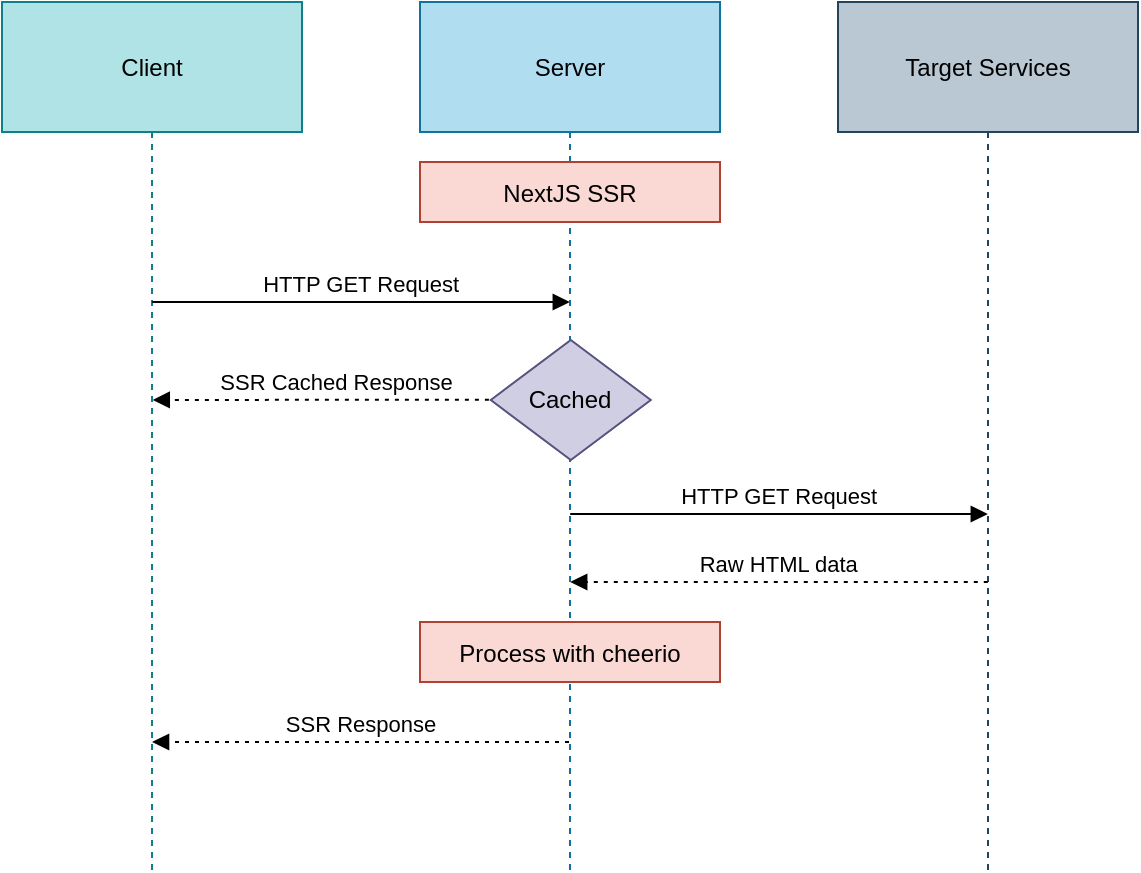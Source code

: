 <mxfile version="24.5.2" type="device">
  <diagram name="Page-1" id="70qw56A--3L_OB82kuiK">
    <mxGraphModel dx="936" dy="716" grid="1" gridSize="10" guides="1" tooltips="1" connect="1" arrows="1" fold="1" page="1" pageScale="1" pageWidth="850" pageHeight="1100" math="0" shadow="0">
      <root>
        <mxCell id="0" />
        <mxCell id="1" parent="0" />
        <mxCell id="2" value="Client" style="shape=umlLifeline;perimeter=lifelinePerimeter;whiteSpace=wrap;container=1;dropTarget=0;collapsible=0;recursiveResize=0;outlineConnect=0;portConstraint=eastwest;newEdgeStyle={&quot;edgeStyle&quot;:&quot;elbowEdgeStyle&quot;,&quot;elbow&quot;:&quot;vertical&quot;,&quot;curved&quot;:0,&quot;rounded&quot;:0};size=65;fillColor=#b0e3e6;strokeColor=#0e8088;" parent="1" vertex="1">
          <mxGeometry width="150" height="434" as="geometry" />
        </mxCell>
        <mxCell id="3" value="Server" style="shape=umlLifeline;perimeter=lifelinePerimeter;whiteSpace=wrap;container=1;dropTarget=0;collapsible=0;recursiveResize=0;outlineConnect=0;portConstraint=eastwest;newEdgeStyle={&quot;edgeStyle&quot;:&quot;elbowEdgeStyle&quot;,&quot;elbow&quot;:&quot;vertical&quot;,&quot;curved&quot;:0,&quot;rounded&quot;:0};size=65;fillColor=#b1ddf0;strokeColor=#10739e;" parent="1" vertex="1">
          <mxGeometry x="209" width="150" height="434" as="geometry" />
        </mxCell>
        <mxCell id="4" value="Target Services" style="shape=umlLifeline;perimeter=lifelinePerimeter;whiteSpace=wrap;container=1;dropTarget=0;collapsible=0;recursiveResize=0;outlineConnect=0;portConstraint=eastwest;newEdgeStyle={&quot;edgeStyle&quot;:&quot;elbowEdgeStyle&quot;,&quot;elbow&quot;:&quot;vertical&quot;,&quot;curved&quot;:0,&quot;rounded&quot;:0};size=65;fillColor=#bac8d3;strokeColor=#23445d;" parent="1" vertex="1">
          <mxGeometry x="418" width="150" height="434" as="geometry" />
        </mxCell>
        <mxCell id="5" value="HTTP GET Request" style="verticalAlign=bottom;endArrow=block;edgeStyle=elbowEdgeStyle;elbow=vertical;curved=0;rounded=0;" parent="1" edge="1">
          <mxGeometry relative="1" as="geometry">
            <Array as="points">
              <mxPoint x="188.4" y="150" />
            </Array>
            <mxPoint x="75.1" y="150" as="sourcePoint" />
            <mxPoint x="283.9" y="150" as="targetPoint" />
          </mxGeometry>
        </mxCell>
        <mxCell id="6" value="HTTP GET Request" style="verticalAlign=bottom;endArrow=block;edgeStyle=elbowEdgeStyle;elbow=vertical;curved=0;rounded=0;" parent="1" edge="1">
          <mxGeometry relative="1" as="geometry">
            <Array as="points">
              <mxPoint x="397.4" y="256" />
            </Array>
            <mxPoint x="284.1" y="256" as="sourcePoint" />
            <mxPoint x="492.9" y="256" as="targetPoint" />
          </mxGeometry>
        </mxCell>
        <mxCell id="7" value="Raw HTML data" style="verticalAlign=bottom;endArrow=block;edgeStyle=elbowEdgeStyle;elbow=vertical;curved=0;rounded=0;dashed=1;dashPattern=2 3;" parent="1" edge="1">
          <mxGeometry relative="1" as="geometry">
            <Array as="points">
              <mxPoint x="400.4" y="290" />
            </Array>
            <mxPoint x="492.9" y="290" as="sourcePoint" />
            <mxPoint x="284.1" y="290" as="targetPoint" />
          </mxGeometry>
        </mxCell>
        <mxCell id="8" value="SSR Response" style="verticalAlign=bottom;endArrow=block;edgeStyle=elbowEdgeStyle;elbow=vertical;curved=0;rounded=0;dashed=1;dashPattern=2 3;" parent="1" edge="1">
          <mxGeometry relative="1" as="geometry">
            <Array as="points">
              <mxPoint x="191" y="370" />
            </Array>
            <mxPoint x="283.5" y="370" as="sourcePoint" />
            <mxPoint x="75.035" y="370" as="targetPoint" />
          </mxGeometry>
        </mxCell>
        <mxCell id="9" value="NextJS SSR" style="fillColor=#fad9d5;strokeColor=#ae4132;" parent="1" vertex="1">
          <mxGeometry x="209" y="80" width="150" height="30" as="geometry" />
        </mxCell>
        <mxCell id="Y0z5nVc8tFgQkvjTNX6Q-9" value="Cached" style="rhombus;whiteSpace=wrap;html=1;fillColor=#d0cee2;strokeColor=#56517e;" vertex="1" parent="1">
          <mxGeometry x="244.4" y="169" width="80" height="60" as="geometry" />
        </mxCell>
        <mxCell id="Y0z5nVc8tFgQkvjTNX6Q-11" value="     SSR Cached Response" style="verticalAlign=bottom;endArrow=block;edgeStyle=elbowEdgeStyle;elbow=vertical;curved=0;rounded=0;dashed=1;dashPattern=2 3;exitX=-0.012;exitY=0.497;exitDx=0;exitDy=0;exitPerimeter=0;" edge="1" parent="1" source="Y0z5nVc8tFgQkvjTNX6Q-9">
          <mxGeometry relative="1" as="geometry">
            <Array as="points">
              <mxPoint x="191.4" y="199" />
            </Array>
            <mxPoint x="240.4" y="199" as="sourcePoint" />
            <mxPoint x="75.4" y="199" as="targetPoint" />
          </mxGeometry>
        </mxCell>
        <mxCell id="Y0z5nVc8tFgQkvjTNX6Q-12" value="Process with cheerio" style="fillColor=#fad9d5;strokeColor=#ae4132;" vertex="1" parent="1">
          <mxGeometry x="209" y="310" width="150" height="30" as="geometry" />
        </mxCell>
      </root>
    </mxGraphModel>
  </diagram>
</mxfile>
